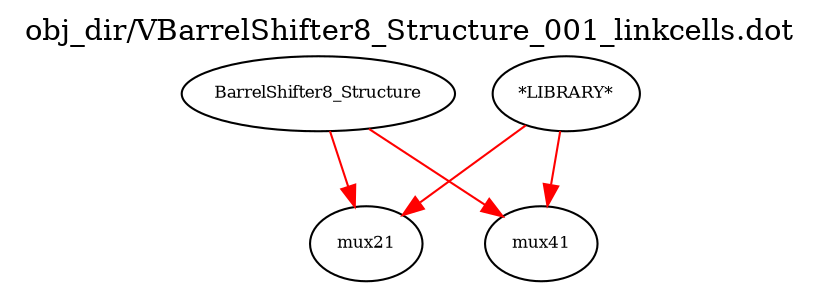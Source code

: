 digraph v3graph {
	graph	[label="obj_dir/VBarrelShifter8_Structure_001_linkcells.dot",
		 labelloc=t, labeljust=l,
		 //size="7.5,10",
		 rankdir=TB];
	n0	[fontsize=8 label="BarrelShifter8_Structure", color=black];
	n1	[fontsize=8 label="mux21", color=black];
	n2	[fontsize=8 label="mux41", color=black];
	n3	[fontsize=8 label="*LIBRARY*", color=black];
	n0 -> n1 [fontsize=8 label="" weight=1 color=red];
	n0 -> n2 [fontsize=8 label="" weight=1 color=red];
	n3 -> n1 [fontsize=8 label="" weight=1 color=red];
	n3 -> n2 [fontsize=8 label="" weight=1 color=red];
}
